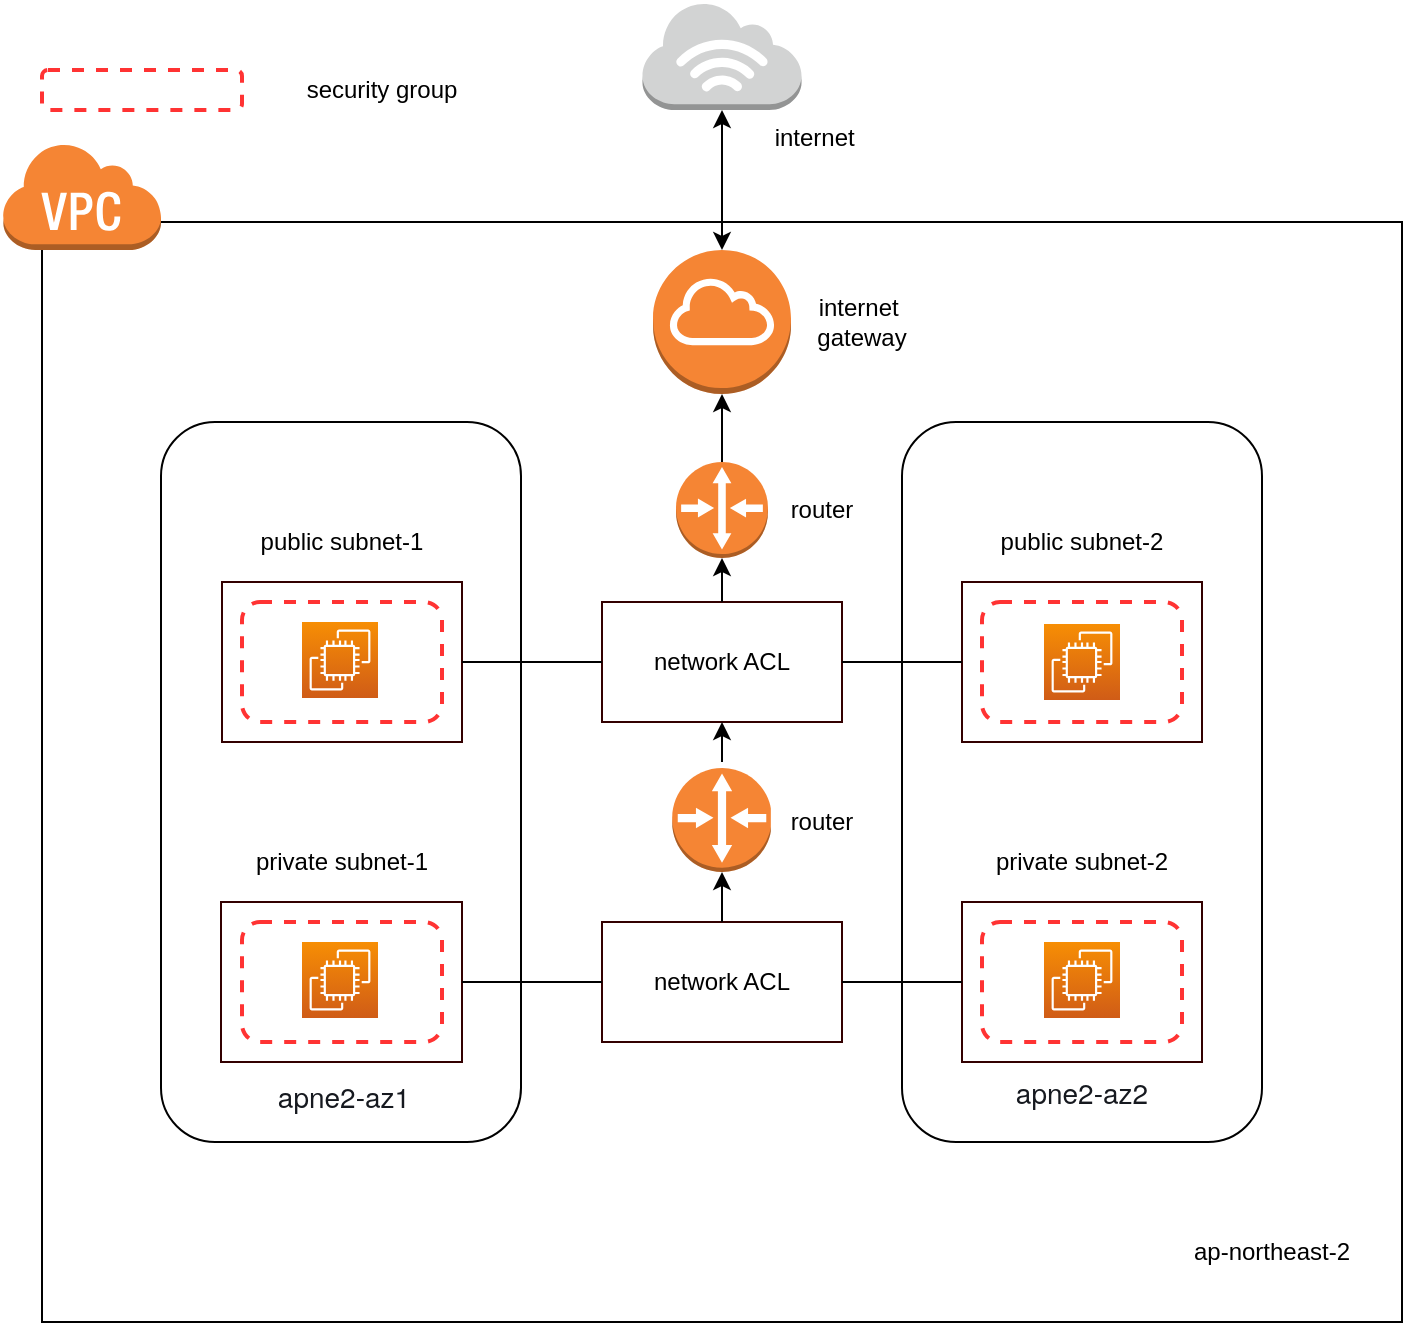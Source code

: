 <mxfile version="20.6.0" type="device"><diagram id="0W0LYxAtEWq0HQg87yQP" name="페이지-1"><mxGraphModel dx="1483" dy="827" grid="1" gridSize="10" guides="1" tooltips="1" connect="1" arrows="1" fold="1" page="1" pageScale="1" pageWidth="827" pageHeight="1169" math="0" shadow="0"><root><mxCell id="0"/><mxCell id="1" parent="0"/><mxCell id="P1hUUihwqJsj8ttNiPon-3" value="" style="rounded=0;whiteSpace=wrap;html=1;fillColor=#FFFFFF;" vertex="1" parent="1"><mxGeometry x="90" y="260" width="680" height="550" as="geometry"/></mxCell><mxCell id="P1hUUihwqJsj8ttNiPon-2" value="" style="rounded=1;whiteSpace=wrap;html=1;fillColor=#FFFFFF;" vertex="1" parent="1"><mxGeometry x="149.5" y="360" width="180" height="360" as="geometry"/></mxCell><mxCell id="P1hUUihwqJsj8ttNiPon-1" value="" style="outlineConnect=0;dashed=0;verticalLabelPosition=bottom;verticalAlign=top;align=center;html=1;shape=mxgraph.aws3.virtual_private_cloud;fillColor=#F58534;gradientColor=none;" vertex="1" parent="1"><mxGeometry x="70" y="220" width="79.5" height="54" as="geometry"/></mxCell><mxCell id="P1hUUihwqJsj8ttNiPon-4" value="" style="rounded=1;whiteSpace=wrap;html=1;fillColor=#FFFFFF;" vertex="1" parent="1"><mxGeometry x="520" y="360" width="180" height="360" as="geometry"/></mxCell><mxCell id="P1hUUihwqJsj8ttNiPon-5" value="" style="outlineConnect=0;dashed=0;verticalLabelPosition=bottom;verticalAlign=top;align=center;html=1;shape=mxgraph.aws3.internet_gateway;fillColor=#F58534;gradientColor=none;" vertex="1" parent="1"><mxGeometry x="395.5" y="274" width="69" height="72" as="geometry"/></mxCell><mxCell id="P1hUUihwqJsj8ttNiPon-8" value="private subnet-1" style="rounded=0;whiteSpace=wrap;html=1;fillColor=#FFFFFF;strokeColor=#FFFFFF;" vertex="1" parent="1"><mxGeometry x="179.5" y="550" width="120" height="60" as="geometry"/></mxCell><mxCell id="P1hUUihwqJsj8ttNiPon-9" value="private subnet-2" style="rounded=0;whiteSpace=wrap;html=1;fillColor=#FFFFFF;strokeColor=#FFFFFF;" vertex="1" parent="1"><mxGeometry x="550" y="550" width="120" height="60" as="geometry"/></mxCell><mxCell id="P1hUUihwqJsj8ttNiPon-10" value="public subnet-2" style="rounded=0;whiteSpace=wrap;html=1;fillColor=#FFFFFF;strokeColor=#FFFFFF;" vertex="1" parent="1"><mxGeometry x="550" y="400" width="120" height="40" as="geometry"/></mxCell><mxCell id="P1hUUihwqJsj8ttNiPon-11" value="ap-northeast-2" style="rounded=0;whiteSpace=wrap;html=1;fillColor=#FFFFFF;strokeColor=#FFFFFF;" vertex="1" parent="1"><mxGeometry x="650" y="750" width="110" height="50" as="geometry"/></mxCell><mxCell id="P1hUUihwqJsj8ttNiPon-12" value="" style="rounded=0;whiteSpace=wrap;html=1;strokeColor=#330000;fillColor=#FFFFFF;" vertex="1" parent="1"><mxGeometry x="180" y="440" width="120" height="80" as="geometry"/></mxCell><mxCell id="P1hUUihwqJsj8ttNiPon-13" value="" style="rounded=0;whiteSpace=wrap;html=1;strokeColor=#330000;fillColor=#FFFFFF;" vertex="1" parent="1"><mxGeometry x="550" y="440" width="120" height="80" as="geometry"/></mxCell><mxCell id="P1hUUihwqJsj8ttNiPon-14" value="" style="rounded=0;whiteSpace=wrap;html=1;strokeColor=#330000;fillColor=#FFFFFF;" vertex="1" parent="1"><mxGeometry x="179.5" y="600" width="120.5" height="80" as="geometry"/></mxCell><mxCell id="P1hUUihwqJsj8ttNiPon-15" value="" style="rounded=0;whiteSpace=wrap;html=1;strokeColor=#330000;fillColor=#FFFFFF;" vertex="1" parent="1"><mxGeometry x="550" y="600" width="120" height="80" as="geometry"/></mxCell><mxCell id="P1hUUihwqJsj8ttNiPon-39" style="edgeStyle=orthogonalEdgeStyle;rounded=0;orthogonalLoop=1;jettySize=auto;html=1;fontSize=14;entryX=0.5;entryY=1;entryDx=0;entryDy=0;entryPerimeter=0;exitX=0.5;exitY=0;exitDx=0;exitDy=0;exitPerimeter=0;" edge="1" parent="1" source="P1hUUihwqJsj8ttNiPon-50" target="P1hUUihwqJsj8ttNiPon-5"><mxGeometry relative="1" as="geometry"><mxPoint x="430" y="370" as="targetPoint"/><Array as="points"/></mxGeometry></mxCell><mxCell id="P1hUUihwqJsj8ttNiPon-17" value="network ACL" style="rounded=0;whiteSpace=wrap;html=1;strokeColor=#330000;fillColor=#FFFFFF;" vertex="1" parent="1"><mxGeometry x="370" y="450" width="120" height="60" as="geometry"/></mxCell><mxCell id="P1hUUihwqJsj8ttNiPon-18" value="network ACL" style="rounded=0;whiteSpace=wrap;html=1;strokeColor=#330000;fillColor=#FFFFFF;" vertex="1" parent="1"><mxGeometry x="370" y="610" width="120" height="60" as="geometry"/></mxCell><mxCell id="P1hUUihwqJsj8ttNiPon-19" value="security group" style="rounded=0;whiteSpace=wrap;html=1;fillColor=#FFFFFF;strokeColor=#FFFFFF;" vertex="1" parent="1"><mxGeometry x="200" y="177" width="120" height="34" as="geometry"/></mxCell><mxCell id="P1hUUihwqJsj8ttNiPon-20" value="" style="endArrow=none;html=1;rounded=0;entryX=0;entryY=0.5;entryDx=0;entryDy=0;exitX=1;exitY=0.5;exitDx=0;exitDy=0;" edge="1" parent="1" source="P1hUUihwqJsj8ttNiPon-14" target="P1hUUihwqJsj8ttNiPon-18"><mxGeometry width="50" height="50" relative="1" as="geometry"><mxPoint x="299.5" y="650" as="sourcePoint"/><mxPoint x="349.5" y="600" as="targetPoint"/><Array as="points"><mxPoint x="340" y="640"/></Array></mxGeometry></mxCell><mxCell id="P1hUUihwqJsj8ttNiPon-22" value="" style="endArrow=none;html=1;rounded=0;exitX=1;exitY=0.5;exitDx=0;exitDy=0;" edge="1" parent="1" source="P1hUUihwqJsj8ttNiPon-18" target="P1hUUihwqJsj8ttNiPon-15"><mxGeometry width="50" height="50" relative="1" as="geometry"><mxPoint x="320" y="660" as="sourcePoint"/><mxPoint x="390" y="660" as="targetPoint"/><Array as="points"/></mxGeometry></mxCell><mxCell id="P1hUUihwqJsj8ttNiPon-23" value="" style="endArrow=none;html=1;rounded=0;entryX=0;entryY=0.5;entryDx=0;entryDy=0;exitX=1;exitY=0.5;exitDx=0;exitDy=0;" edge="1" parent="1" source="P1hUUihwqJsj8ttNiPon-12" target="P1hUUihwqJsj8ttNiPon-17"><mxGeometry width="50" height="50" relative="1" as="geometry"><mxPoint x="310" y="650" as="sourcePoint"/><mxPoint x="380" y="650" as="targetPoint"/><Array as="points"><mxPoint x="340" y="480"/></Array></mxGeometry></mxCell><mxCell id="P1hUUihwqJsj8ttNiPon-24" value="" style="endArrow=none;html=1;rounded=0;entryX=0;entryY=0.5;entryDx=0;entryDy=0;exitX=1;exitY=0.5;exitDx=0;exitDy=0;" edge="1" parent="1" source="P1hUUihwqJsj8ttNiPon-17" target="P1hUUihwqJsj8ttNiPon-13"><mxGeometry width="50" height="50" relative="1" as="geometry"><mxPoint x="320" y="660" as="sourcePoint"/><mxPoint x="390" y="660" as="targetPoint"/><Array as="points"><mxPoint x="520" y="480"/></Array></mxGeometry></mxCell><mxCell id="P1hUUihwqJsj8ttNiPon-25" value="" style="rounded=1;whiteSpace=wrap;html=1;strokeColor=#FF3333;fillColor=#FFFFFF;dashed=1;strokeWidth=2;" vertex="1" parent="1"><mxGeometry x="190" y="450" width="100" height="60" as="geometry"/></mxCell><mxCell id="P1hUUihwqJsj8ttNiPon-29" value="" style="rounded=1;whiteSpace=wrap;html=1;strokeColor=#FF3333;fillColor=#FFFFFF;dashed=1;strokeWidth=2;" vertex="1" parent="1"><mxGeometry x="190" y="610" width="100" height="60" as="geometry"/></mxCell><mxCell id="P1hUUihwqJsj8ttNiPon-30" value="" style="rounded=1;whiteSpace=wrap;html=1;strokeColor=#FF3333;fillColor=#FFFFFF;dashed=1;strokeWidth=2;" vertex="1" parent="1"><mxGeometry x="560" y="610" width="100" height="60" as="geometry"/></mxCell><mxCell id="P1hUUihwqJsj8ttNiPon-31" value="" style="rounded=1;whiteSpace=wrap;html=1;strokeColor=#FF3333;fillColor=#FFFFFF;dashed=1;strokeWidth=2;" vertex="1" parent="1"><mxGeometry x="560" y="450" width="100" height="60" as="geometry"/></mxCell><mxCell id="P1hUUihwqJsj8ttNiPon-32" value="&lt;span style=&quot;color: rgb(22, 25, 31); font-family: &amp;quot;Amazon Ember&amp;quot;, &amp;quot;Helvetica Neue&amp;quot;, Roboto, Arial, sans-serif; font-size: 14px; text-align: start; background-color: rgb(255, 255, 255);&quot;&gt;apne2-az1&lt;/span&gt;" style="rounded=0;whiteSpace=wrap;html=1;fillColor=#FFFFFF;strokeColor=#FFFFFF;" vertex="1" parent="1"><mxGeometry x="180.5" y="690" width="119.5" height="14" as="geometry"/></mxCell><mxCell id="P1hUUihwqJsj8ttNiPon-33" value="&lt;span style=&quot;color: rgb(22, 25, 31); font-family: &amp;quot;Amazon Ember&amp;quot;, &amp;quot;Helvetica Neue&amp;quot;, Roboto, Arial, sans-serif; font-size: 14px; text-align: start; background-color: rgb(255, 255, 255);&quot;&gt;apne2-az2&lt;/span&gt;" style="rounded=0;whiteSpace=wrap;html=1;fillColor=#FFFFFF;strokeColor=#FFFFFF;" vertex="1" parent="1"><mxGeometry x="555.25" y="686" width="110" height="18" as="geometry"/></mxCell><mxCell id="P1hUUihwqJsj8ttNiPon-35" value="internet&amp;nbsp;" style="rounded=0;whiteSpace=wrap;html=1;fillColor=#FFFFFF;strokeColor=#FFFFFF;" vertex="1" parent="1"><mxGeometry x="434.5" y="204" width="85.5" height="28" as="geometry"/></mxCell><mxCell id="P1hUUihwqJsj8ttNiPon-40" value="" style="outlineConnect=0;dashed=0;verticalLabelPosition=bottom;verticalAlign=top;align=center;html=1;shape=mxgraph.aws3.internet_3;fillColor=#D2D3D3;gradientColor=none;strokeColor=#FF3333;strokeWidth=2;fontSize=14;" vertex="1" parent="1"><mxGeometry x="390.25" y="150" width="79.5" height="54" as="geometry"/></mxCell><mxCell id="P1hUUihwqJsj8ttNiPon-43" value="" style="rounded=1;whiteSpace=wrap;html=1;strokeColor=#FF3333;fillColor=#FFFFFF;dashed=1;strokeWidth=2;" vertex="1" parent="1"><mxGeometry x="90" y="184" width="100" height="20" as="geometry"/></mxCell><mxCell id="P1hUUihwqJsj8ttNiPon-45" value="" style="endArrow=classic;html=1;rounded=0;fontSize=14;exitX=0.5;exitY=0;exitDx=0;exitDy=0;" edge="1" parent="1" source="P1hUUihwqJsj8ttNiPon-18" target="P1hUUihwqJsj8ttNiPon-51"><mxGeometry width="50" height="50" relative="1" as="geometry"><mxPoint x="450" y="650" as="sourcePoint"/><mxPoint x="430" y="590" as="targetPoint"/></mxGeometry></mxCell><mxCell id="P1hUUihwqJsj8ttNiPon-46" value="" style="endArrow=classic;html=1;rounded=0;fontSize=14;entryX=0.5;entryY=1;entryDx=0;entryDy=0;" edge="1" parent="1" target="P1hUUihwqJsj8ttNiPon-17"><mxGeometry width="50" height="50" relative="1" as="geometry"><mxPoint x="430" y="530" as="sourcePoint"/><mxPoint x="440" y="600" as="targetPoint"/><Array as="points"/></mxGeometry></mxCell><mxCell id="P1hUUihwqJsj8ttNiPon-47" value="" style="endArrow=classic;startArrow=classic;html=1;rounded=0;fontSize=14;entryX=0.5;entryY=1;entryDx=0;entryDy=0;entryPerimeter=0;" edge="1" parent="1" source="P1hUUihwqJsj8ttNiPon-5" target="P1hUUihwqJsj8ttNiPon-40"><mxGeometry width="50" height="50" relative="1" as="geometry"><mxPoint x="450" y="510" as="sourcePoint"/><mxPoint x="500" y="460" as="targetPoint"/></mxGeometry></mxCell><mxCell id="P1hUUihwqJsj8ttNiPon-48" value="internet&amp;nbsp; gateway" style="rounded=0;whiteSpace=wrap;html=1;fillColor=#FFFFFF;strokeColor=#FFFFFF;" vertex="1" parent="1"><mxGeometry x="469.75" y="296" width="60.25" height="28" as="geometry"/></mxCell><mxCell id="P1hUUihwqJsj8ttNiPon-50" value="" style="outlineConnect=0;dashed=0;verticalLabelPosition=bottom;verticalAlign=top;align=center;html=1;shape=mxgraph.aws3.router;fillColor=#F58534;gradientColor=none;strokeColor=#000000;strokeWidth=1;fontSize=14;" vertex="1" parent="1"><mxGeometry x="407" y="380" width="46" height="48" as="geometry"/></mxCell><mxCell id="P1hUUihwqJsj8ttNiPon-51" value="" style="outlineConnect=0;dashed=0;verticalLabelPosition=bottom;verticalAlign=top;align=center;html=1;shape=mxgraph.aws3.router;fillColor=#F58534;gradientColor=none;strokeColor=#000000;strokeWidth=1;fontSize=14;" vertex="1" parent="1"><mxGeometry x="405.09" y="533" width="49.83" height="52" as="geometry"/></mxCell><mxCell id="P1hUUihwqJsj8ttNiPon-53" value="" style="sketch=0;points=[[0,0,0],[0.25,0,0],[0.5,0,0],[0.75,0,0],[1,0,0],[0,1,0],[0.25,1,0],[0.5,1,0],[0.75,1,0],[1,1,0],[0,0.25,0],[0,0.5,0],[0,0.75,0],[1,0.25,0],[1,0.5,0],[1,0.75,0]];outlineConnect=0;fontColor=#232F3E;gradientColor=#F78E04;gradientDirection=north;fillColor=#D05C17;strokeColor=#ffffff;dashed=0;verticalLabelPosition=bottom;verticalAlign=top;align=center;html=1;fontSize=12;fontStyle=0;aspect=fixed;shape=mxgraph.aws4.resourceIcon;resIcon=mxgraph.aws4.ec2;strokeWidth=1;" vertex="1" parent="1"><mxGeometry x="591" y="461" width="38" height="38" as="geometry"/></mxCell><mxCell id="P1hUUihwqJsj8ttNiPon-56" value="public subnet-1" style="rounded=0;whiteSpace=wrap;html=1;fillColor=#FFFFFF;strokeColor=#FFFFFF;" vertex="1" parent="1"><mxGeometry x="180" y="410" width="120" height="20" as="geometry"/></mxCell><mxCell id="P1hUUihwqJsj8ttNiPon-58" style="edgeStyle=orthogonalEdgeStyle;rounded=0;orthogonalLoop=1;jettySize=auto;html=1;fontSize=14;exitX=0.5;exitY=0;exitDx=0;exitDy=0;" edge="1" parent="1" source="P1hUUihwqJsj8ttNiPon-17" target="P1hUUihwqJsj8ttNiPon-50"><mxGeometry relative="1" as="geometry"><mxPoint x="440" y="390" as="sourcePoint"/><mxPoint x="430" y="430" as="targetPoint"/><Array as="points"/></mxGeometry></mxCell><mxCell id="P1hUUihwqJsj8ttNiPon-59" value="router" style="rounded=0;whiteSpace=wrap;html=1;fillColor=#FFFFFF;strokeColor=#FFFFFF;" vertex="1" parent="1"><mxGeometry x="454.92" y="550" width="50" height="20" as="geometry"/></mxCell><mxCell id="P1hUUihwqJsj8ttNiPon-60" value="router" style="rounded=0;whiteSpace=wrap;html=1;fillColor=#FFFFFF;strokeColor=#FFFFFF;" vertex="1" parent="1"><mxGeometry x="454.92" y="394" width="50" height="20" as="geometry"/></mxCell><mxCell id="P1hUUihwqJsj8ttNiPon-62" style="edgeStyle=orthogonalEdgeStyle;rounded=0;orthogonalLoop=1;jettySize=auto;html=1;exitX=0.5;exitY=1;exitDx=0;exitDy=0;exitPerimeter=0;fontSize=14;" edge="1" parent="1" source="P1hUUihwqJsj8ttNiPon-53" target="P1hUUihwqJsj8ttNiPon-53"><mxGeometry relative="1" as="geometry"/></mxCell><mxCell id="P1hUUihwqJsj8ttNiPon-63" value="" style="sketch=0;points=[[0,0,0],[0.25,0,0],[0.5,0,0],[0.75,0,0],[1,0,0],[0,1,0],[0.25,1,0],[0.5,1,0],[0.75,1,0],[1,1,0],[0,0.25,0],[0,0.5,0],[0,0.75,0],[1,0.25,0],[1,0.5,0],[1,0.75,0]];outlineConnect=0;fontColor=#232F3E;gradientColor=#F78E04;gradientDirection=north;fillColor=#D05C17;strokeColor=#ffffff;dashed=0;verticalLabelPosition=bottom;verticalAlign=top;align=center;html=1;fontSize=12;fontStyle=0;aspect=fixed;shape=mxgraph.aws4.resourceIcon;resIcon=mxgraph.aws4.ec2;strokeWidth=1;" vertex="1" parent="1"><mxGeometry x="591" y="620" width="38" height="38" as="geometry"/></mxCell><mxCell id="P1hUUihwqJsj8ttNiPon-64" value="" style="sketch=0;points=[[0,0,0],[0.25,0,0],[0.5,0,0],[0.75,0,0],[1,0,0],[0,1,0],[0.25,1,0],[0.5,1,0],[0.75,1,0],[1,1,0],[0,0.25,0],[0,0.5,0],[0,0.75,0],[1,0.25,0],[1,0.5,0],[1,0.75,0]];outlineConnect=0;fontColor=#232F3E;gradientColor=#F78E04;gradientDirection=north;fillColor=#D05C17;strokeColor=#ffffff;dashed=0;verticalLabelPosition=bottom;verticalAlign=top;align=center;html=1;fontSize=12;fontStyle=0;aspect=fixed;shape=mxgraph.aws4.resourceIcon;resIcon=mxgraph.aws4.ec2;strokeWidth=1;" vertex="1" parent="1"><mxGeometry x="220" y="620" width="38" height="38" as="geometry"/></mxCell><mxCell id="P1hUUihwqJsj8ttNiPon-65" value="" style="sketch=0;points=[[0,0,0],[0.25,0,0],[0.5,0,0],[0.75,0,0],[1,0,0],[0,1,0],[0.25,1,0],[0.5,1,0],[0.75,1,0],[1,1,0],[0,0.25,0],[0,0.5,0],[0,0.75,0],[1,0.25,0],[1,0.5,0],[1,0.75,0]];outlineConnect=0;fontColor=#232F3E;gradientColor=#F78E04;gradientDirection=north;fillColor=#D05C17;strokeColor=#ffffff;dashed=0;verticalLabelPosition=bottom;verticalAlign=top;align=center;html=1;fontSize=12;fontStyle=0;aspect=fixed;shape=mxgraph.aws4.resourceIcon;resIcon=mxgraph.aws4.ec2;strokeWidth=1;" vertex="1" parent="1"><mxGeometry x="220" y="460" width="38" height="38" as="geometry"/></mxCell></root></mxGraphModel></diagram></mxfile>